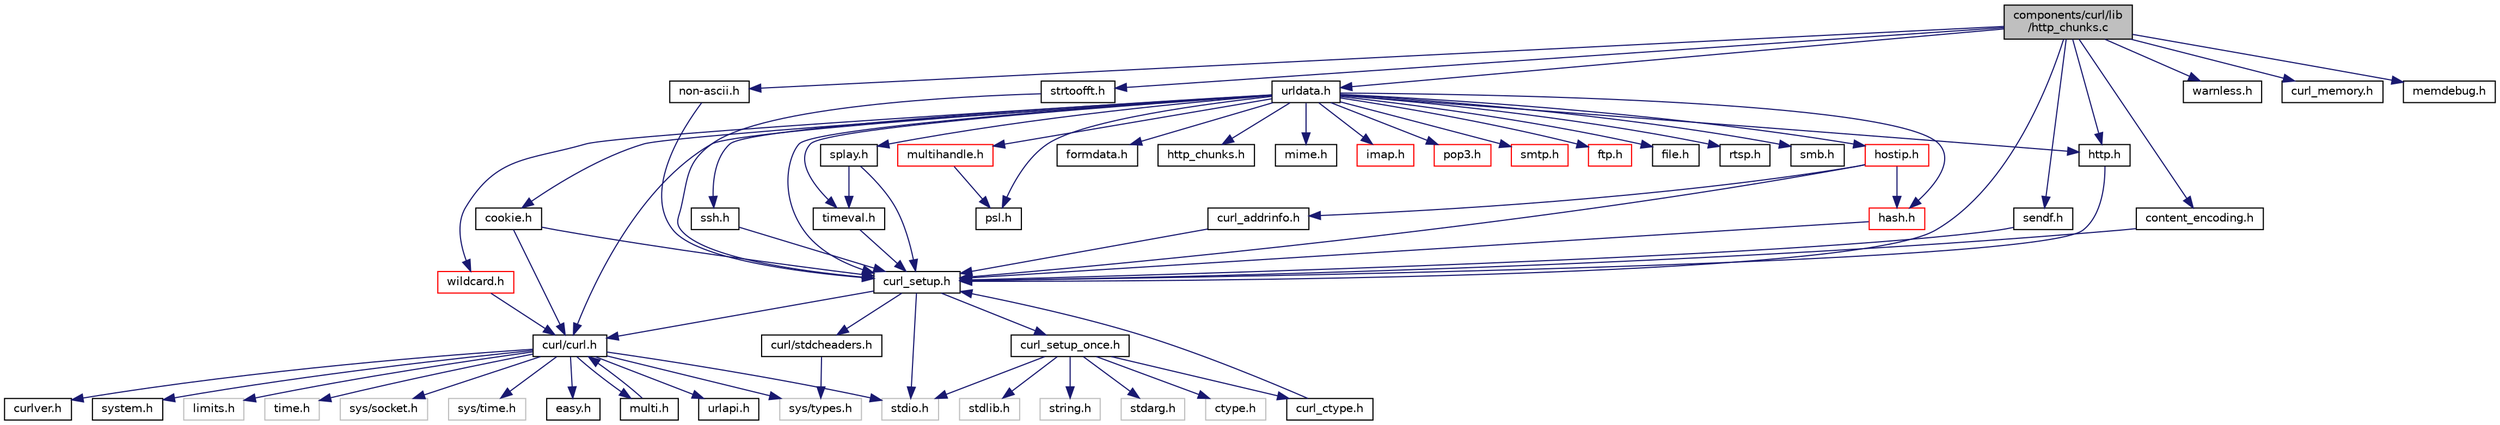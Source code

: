 digraph "components/curl/lib/http_chunks.c"
{
  edge [fontname="Helvetica",fontsize="10",labelfontname="Helvetica",labelfontsize="10"];
  node [fontname="Helvetica",fontsize="10",shape=record];
  Node0 [label="components/curl/lib\l/http_chunks.c",height=0.2,width=0.4,color="black", fillcolor="grey75", style="filled", fontcolor="black"];
  Node0 -> Node1 [color="midnightblue",fontsize="10",style="solid",fontname="Helvetica"];
  Node1 [label="curl_setup.h",height=0.2,width=0.4,color="black", fillcolor="white", style="filled",URL="$curl__setup_8h.html"];
  Node1 -> Node2 [color="midnightblue",fontsize="10",style="solid",fontname="Helvetica"];
  Node2 [label="curl/curl.h",height=0.2,width=0.4,color="black", fillcolor="white", style="filled",URL="$curl_8h.html"];
  Node2 -> Node3 [color="midnightblue",fontsize="10",style="solid",fontname="Helvetica"];
  Node3 [label="curlver.h",height=0.2,width=0.4,color="black", fillcolor="white", style="filled",URL="$curlver_8h.html"];
  Node2 -> Node4 [color="midnightblue",fontsize="10",style="solid",fontname="Helvetica"];
  Node4 [label="system.h",height=0.2,width=0.4,color="black", fillcolor="white", style="filled",URL="$components_2curl_2include_2curl_2_system_8h.html"];
  Node2 -> Node5 [color="midnightblue",fontsize="10",style="solid",fontname="Helvetica"];
  Node5 [label="stdio.h",height=0.2,width=0.4,color="grey75", fillcolor="white", style="filled"];
  Node2 -> Node6 [color="midnightblue",fontsize="10",style="solid",fontname="Helvetica"];
  Node6 [label="limits.h",height=0.2,width=0.4,color="grey75", fillcolor="white", style="filled"];
  Node2 -> Node7 [color="midnightblue",fontsize="10",style="solid",fontname="Helvetica"];
  Node7 [label="sys/types.h",height=0.2,width=0.4,color="grey75", fillcolor="white", style="filled"];
  Node2 -> Node8 [color="midnightblue",fontsize="10",style="solid",fontname="Helvetica"];
  Node8 [label="time.h",height=0.2,width=0.4,color="grey75", fillcolor="white", style="filled"];
  Node2 -> Node9 [color="midnightblue",fontsize="10",style="solid",fontname="Helvetica"];
  Node9 [label="sys/socket.h",height=0.2,width=0.4,color="grey75", fillcolor="white", style="filled"];
  Node2 -> Node10 [color="midnightblue",fontsize="10",style="solid",fontname="Helvetica"];
  Node10 [label="sys/time.h",height=0.2,width=0.4,color="grey75", fillcolor="white", style="filled"];
  Node2 -> Node11 [color="midnightblue",fontsize="10",style="solid",fontname="Helvetica"];
  Node11 [label="easy.h",height=0.2,width=0.4,color="black", fillcolor="white", style="filled",URL="$easy_8h.html"];
  Node2 -> Node12 [color="midnightblue",fontsize="10",style="solid",fontname="Helvetica"];
  Node12 [label="multi.h",height=0.2,width=0.4,color="black", fillcolor="white", style="filled",URL="$multi_8h.html"];
  Node12 -> Node2 [color="midnightblue",fontsize="10",style="solid",fontname="Helvetica"];
  Node2 -> Node13 [color="midnightblue",fontsize="10",style="solid",fontname="Helvetica"];
  Node13 [label="urlapi.h",height=0.2,width=0.4,color="black", fillcolor="white", style="filled",URL="$urlapi_8h.html"];
  Node1 -> Node5 [color="midnightblue",fontsize="10",style="solid",fontname="Helvetica"];
  Node1 -> Node14 [color="midnightblue",fontsize="10",style="solid",fontname="Helvetica"];
  Node14 [label="curl/stdcheaders.h",height=0.2,width=0.4,color="black", fillcolor="white", style="filled",URL="$stdcheaders_8h.html"];
  Node14 -> Node7 [color="midnightblue",fontsize="10",style="solid",fontname="Helvetica"];
  Node1 -> Node15 [color="midnightblue",fontsize="10",style="solid",fontname="Helvetica"];
  Node15 [label="curl_setup_once.h",height=0.2,width=0.4,color="black", fillcolor="white", style="filled",URL="$curl__setup__once_8h.html"];
  Node15 -> Node5 [color="midnightblue",fontsize="10",style="solid",fontname="Helvetica"];
  Node15 -> Node16 [color="midnightblue",fontsize="10",style="solid",fontname="Helvetica"];
  Node16 [label="stdlib.h",height=0.2,width=0.4,color="grey75", fillcolor="white", style="filled"];
  Node15 -> Node17 [color="midnightblue",fontsize="10",style="solid",fontname="Helvetica"];
  Node17 [label="string.h",height=0.2,width=0.4,color="grey75", fillcolor="white", style="filled"];
  Node15 -> Node18 [color="midnightblue",fontsize="10",style="solid",fontname="Helvetica"];
  Node18 [label="stdarg.h",height=0.2,width=0.4,color="grey75", fillcolor="white", style="filled"];
  Node15 -> Node19 [color="midnightblue",fontsize="10",style="solid",fontname="Helvetica"];
  Node19 [label="ctype.h",height=0.2,width=0.4,color="grey75", fillcolor="white", style="filled"];
  Node15 -> Node20 [color="midnightblue",fontsize="10",style="solid",fontname="Helvetica"];
  Node20 [label="curl_ctype.h",height=0.2,width=0.4,color="black", fillcolor="white", style="filled",URL="$curl__ctype_8h.html"];
  Node20 -> Node1 [color="midnightblue",fontsize="10",style="solid",fontname="Helvetica"];
  Node0 -> Node21 [color="midnightblue",fontsize="10",style="solid",fontname="Helvetica"];
  Node21 [label="urldata.h",height=0.2,width=0.4,color="black", fillcolor="white", style="filled",URL="$urldata_8h.html"];
  Node21 -> Node1 [color="midnightblue",fontsize="10",style="solid",fontname="Helvetica"];
  Node21 -> Node22 [color="midnightblue",fontsize="10",style="solid",fontname="Helvetica"];
  Node22 [label="cookie.h",height=0.2,width=0.4,color="black", fillcolor="white", style="filled",URL="$cookie_8h.html"];
  Node22 -> Node1 [color="midnightblue",fontsize="10",style="solid",fontname="Helvetica"];
  Node22 -> Node2 [color="midnightblue",fontsize="10",style="solid",fontname="Helvetica"];
  Node21 -> Node23 [color="midnightblue",fontsize="10",style="solid",fontname="Helvetica"];
  Node23 [label="psl.h",height=0.2,width=0.4,color="black", fillcolor="white", style="filled",URL="$psl_8h.html"];
  Node21 -> Node24 [color="midnightblue",fontsize="10",style="solid",fontname="Helvetica"];
  Node24 [label="formdata.h",height=0.2,width=0.4,color="black", fillcolor="white", style="filled",URL="$formdata_8h.html"];
  Node21 -> Node25 [color="midnightblue",fontsize="10",style="solid",fontname="Helvetica"];
  Node25 [label="timeval.h",height=0.2,width=0.4,color="black", fillcolor="white", style="filled",URL="$timeval_8h.html"];
  Node25 -> Node1 [color="midnightblue",fontsize="10",style="solid",fontname="Helvetica"];
  Node21 -> Node2 [color="midnightblue",fontsize="10",style="solid",fontname="Helvetica"];
  Node21 -> Node26 [color="midnightblue",fontsize="10",style="solid",fontname="Helvetica"];
  Node26 [label="http_chunks.h",height=0.2,width=0.4,color="black", fillcolor="white", style="filled",URL="$http__chunks_8h.html"];
  Node21 -> Node27 [color="midnightblue",fontsize="10",style="solid",fontname="Helvetica"];
  Node27 [label="hostip.h",height=0.2,width=0.4,color="red", fillcolor="white", style="filled",URL="$hostip_8h.html"];
  Node27 -> Node1 [color="midnightblue",fontsize="10",style="solid",fontname="Helvetica"];
  Node27 -> Node28 [color="midnightblue",fontsize="10",style="solid",fontname="Helvetica"];
  Node28 [label="hash.h",height=0.2,width=0.4,color="red", fillcolor="white", style="filled",URL="$hash_8h.html"];
  Node28 -> Node1 [color="midnightblue",fontsize="10",style="solid",fontname="Helvetica"];
  Node27 -> Node31 [color="midnightblue",fontsize="10",style="solid",fontname="Helvetica"];
  Node31 [label="curl_addrinfo.h",height=0.2,width=0.4,color="black", fillcolor="white", style="filled",URL="$curl__addrinfo_8h.html"];
  Node31 -> Node1 [color="midnightblue",fontsize="10",style="solid",fontname="Helvetica"];
  Node21 -> Node28 [color="midnightblue",fontsize="10",style="solid",fontname="Helvetica"];
  Node21 -> Node33 [color="midnightblue",fontsize="10",style="solid",fontname="Helvetica"];
  Node33 [label="splay.h",height=0.2,width=0.4,color="black", fillcolor="white", style="filled",URL="$splay_8h.html"];
  Node33 -> Node1 [color="midnightblue",fontsize="10",style="solid",fontname="Helvetica"];
  Node33 -> Node25 [color="midnightblue",fontsize="10",style="solid",fontname="Helvetica"];
  Node21 -> Node34 [color="midnightblue",fontsize="10",style="solid",fontname="Helvetica"];
  Node34 [label="mime.h",height=0.2,width=0.4,color="black", fillcolor="white", style="filled",URL="$mime_8h.html"];
  Node21 -> Node35 [color="midnightblue",fontsize="10",style="solid",fontname="Helvetica"];
  Node35 [label="imap.h",height=0.2,width=0.4,color="red", fillcolor="white", style="filled",URL="$imap_8h.html"];
  Node21 -> Node38 [color="midnightblue",fontsize="10",style="solid",fontname="Helvetica"];
  Node38 [label="pop3.h",height=0.2,width=0.4,color="red", fillcolor="white", style="filled",URL="$pop3_8h.html"];
  Node21 -> Node39 [color="midnightblue",fontsize="10",style="solid",fontname="Helvetica"];
  Node39 [label="smtp.h",height=0.2,width=0.4,color="red", fillcolor="white", style="filled",URL="$smtp_8h.html"];
  Node21 -> Node40 [color="midnightblue",fontsize="10",style="solid",fontname="Helvetica"];
  Node40 [label="ftp.h",height=0.2,width=0.4,color="red", fillcolor="white", style="filled",URL="$ftp_8h.html"];
  Node21 -> Node41 [color="midnightblue",fontsize="10",style="solid",fontname="Helvetica"];
  Node41 [label="file.h",height=0.2,width=0.4,color="black", fillcolor="white", style="filled",URL="$components_2curl_2lib_2_file_8h.html"];
  Node21 -> Node42 [color="midnightblue",fontsize="10",style="solid",fontname="Helvetica"];
  Node42 [label="ssh.h",height=0.2,width=0.4,color="black", fillcolor="white", style="filled",URL="$ssh_8h.html"];
  Node42 -> Node1 [color="midnightblue",fontsize="10",style="solid",fontname="Helvetica"];
  Node21 -> Node43 [color="midnightblue",fontsize="10",style="solid",fontname="Helvetica"];
  Node43 [label="http.h",height=0.2,width=0.4,color="black", fillcolor="white", style="filled",URL="$http_8h.html"];
  Node43 -> Node1 [color="midnightblue",fontsize="10",style="solid",fontname="Helvetica"];
  Node21 -> Node44 [color="midnightblue",fontsize="10",style="solid",fontname="Helvetica"];
  Node44 [label="rtsp.h",height=0.2,width=0.4,color="black", fillcolor="white", style="filled",URL="$rtsp_8h.html"];
  Node21 -> Node45 [color="midnightblue",fontsize="10",style="solid",fontname="Helvetica"];
  Node45 [label="smb.h",height=0.2,width=0.4,color="black", fillcolor="white", style="filled",URL="$smb_8h.html"];
  Node21 -> Node46 [color="midnightblue",fontsize="10",style="solid",fontname="Helvetica"];
  Node46 [label="wildcard.h",height=0.2,width=0.4,color="red", fillcolor="white", style="filled",URL="$wildcard_8h.html"];
  Node46 -> Node2 [color="midnightblue",fontsize="10",style="solid",fontname="Helvetica"];
  Node21 -> Node47 [color="midnightblue",fontsize="10",style="solid",fontname="Helvetica"];
  Node47 [label="multihandle.h",height=0.2,width=0.4,color="red", fillcolor="white", style="filled",URL="$multihandle_8h.html"];
  Node47 -> Node23 [color="midnightblue",fontsize="10",style="solid",fontname="Helvetica"];
  Node0 -> Node49 [color="midnightblue",fontsize="10",style="solid",fontname="Helvetica"];
  Node49 [label="sendf.h",height=0.2,width=0.4,color="black", fillcolor="white", style="filled",URL="$sendf_8h.html"];
  Node49 -> Node1 [color="midnightblue",fontsize="10",style="solid",fontname="Helvetica"];
  Node0 -> Node50 [color="midnightblue",fontsize="10",style="solid",fontname="Helvetica"];
  Node50 [label="content_encoding.h",height=0.2,width=0.4,color="black", fillcolor="white", style="filled",URL="$content__encoding_8h.html"];
  Node50 -> Node1 [color="midnightblue",fontsize="10",style="solid",fontname="Helvetica"];
  Node0 -> Node43 [color="midnightblue",fontsize="10",style="solid",fontname="Helvetica"];
  Node0 -> Node51 [color="midnightblue",fontsize="10",style="solid",fontname="Helvetica"];
  Node51 [label="non-ascii.h",height=0.2,width=0.4,color="black", fillcolor="white", style="filled",URL="$non-ascii_8h.html"];
  Node51 -> Node1 [color="midnightblue",fontsize="10",style="solid",fontname="Helvetica"];
  Node0 -> Node52 [color="midnightblue",fontsize="10",style="solid",fontname="Helvetica"];
  Node52 [label="strtoofft.h",height=0.2,width=0.4,color="black", fillcolor="white", style="filled",URL="$strtoofft_8h.html"];
  Node52 -> Node1 [color="midnightblue",fontsize="10",style="solid",fontname="Helvetica"];
  Node0 -> Node53 [color="midnightblue",fontsize="10",style="solid",fontname="Helvetica"];
  Node53 [label="warnless.h",height=0.2,width=0.4,color="black", fillcolor="white", style="filled",URL="$warnless_8h.html"];
  Node0 -> Node54 [color="midnightblue",fontsize="10",style="solid",fontname="Helvetica"];
  Node54 [label="curl_memory.h",height=0.2,width=0.4,color="black", fillcolor="white", style="filled",URL="$curl__memory_8h.html"];
  Node0 -> Node55 [color="midnightblue",fontsize="10",style="solid",fontname="Helvetica"];
  Node55 [label="memdebug.h",height=0.2,width=0.4,color="black", fillcolor="white", style="filled",URL="$memdebug_8h.html"];
}
